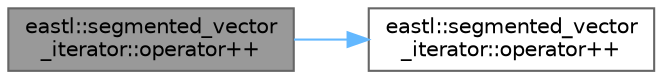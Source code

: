 digraph "eastl::segmented_vector_iterator::operator++"
{
 // LATEX_PDF_SIZE
  bgcolor="transparent";
  edge [fontname=Helvetica,fontsize=10,labelfontname=Helvetica,labelfontsize=10];
  node [fontname=Helvetica,fontsize=10,shape=box,height=0.2,width=0.4];
  rankdir="LR";
  Node1 [id="Node000001",label="eastl::segmented_vector\l_iterator::operator++",height=0.2,width=0.4,color="gray40", fillcolor="grey60", style="filled", fontcolor="black",tooltip=" "];
  Node1 -> Node2 [id="edge1_Node000001_Node000002",color="steelblue1",style="solid",tooltip=" "];
  Node2 [id="Node000002",label="eastl::segmented_vector\l_iterator::operator++",height=0.2,width=0.4,color="grey40", fillcolor="white", style="filled",URL="$structeastl_1_1segmented__vector__iterator.html#ab866f742ca1d3fc9caedad62eb95be76",tooltip=" "];
}
